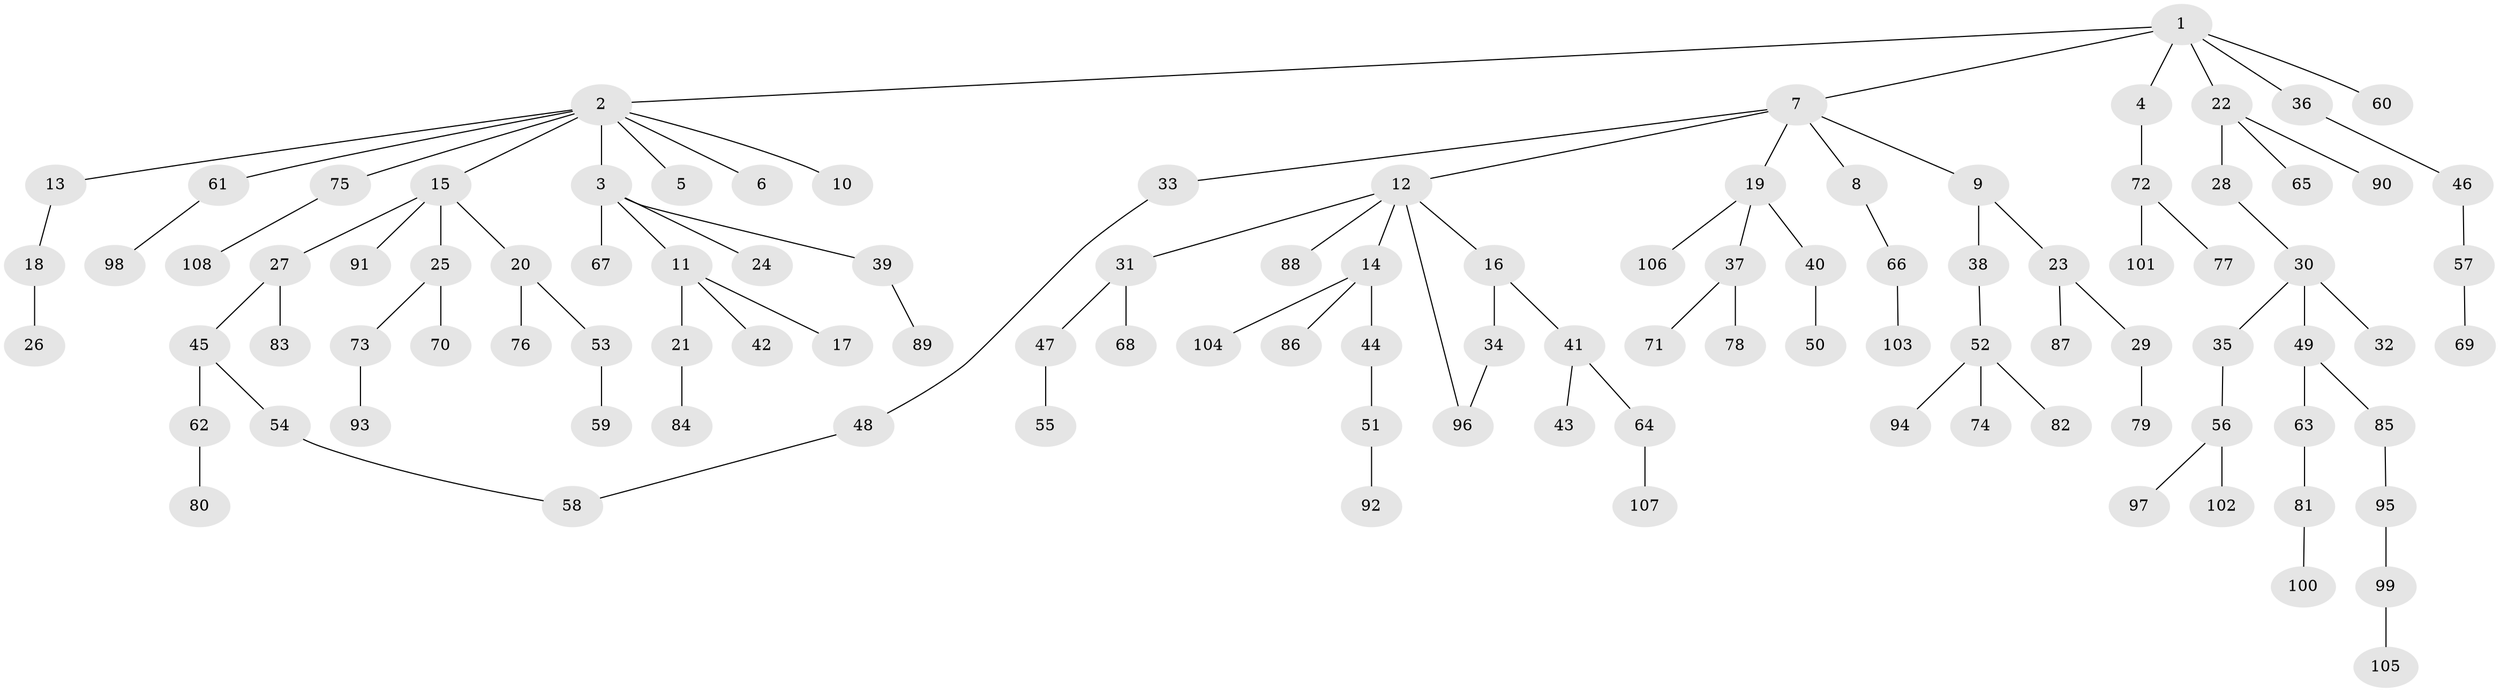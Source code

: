 // Generated by graph-tools (version 1.1) at 2025/25/03/09/25 03:25:31]
// undirected, 108 vertices, 109 edges
graph export_dot {
graph [start="1"]
  node [color=gray90,style=filled];
  1;
  2;
  3;
  4;
  5;
  6;
  7;
  8;
  9;
  10;
  11;
  12;
  13;
  14;
  15;
  16;
  17;
  18;
  19;
  20;
  21;
  22;
  23;
  24;
  25;
  26;
  27;
  28;
  29;
  30;
  31;
  32;
  33;
  34;
  35;
  36;
  37;
  38;
  39;
  40;
  41;
  42;
  43;
  44;
  45;
  46;
  47;
  48;
  49;
  50;
  51;
  52;
  53;
  54;
  55;
  56;
  57;
  58;
  59;
  60;
  61;
  62;
  63;
  64;
  65;
  66;
  67;
  68;
  69;
  70;
  71;
  72;
  73;
  74;
  75;
  76;
  77;
  78;
  79;
  80;
  81;
  82;
  83;
  84;
  85;
  86;
  87;
  88;
  89;
  90;
  91;
  92;
  93;
  94;
  95;
  96;
  97;
  98;
  99;
  100;
  101;
  102;
  103;
  104;
  105;
  106;
  107;
  108;
  1 -- 2;
  1 -- 4;
  1 -- 7;
  1 -- 22;
  1 -- 36;
  1 -- 60;
  2 -- 3;
  2 -- 5;
  2 -- 6;
  2 -- 10;
  2 -- 13;
  2 -- 15;
  2 -- 61;
  2 -- 75;
  3 -- 11;
  3 -- 24;
  3 -- 39;
  3 -- 67;
  4 -- 72;
  7 -- 8;
  7 -- 9;
  7 -- 12;
  7 -- 19;
  7 -- 33;
  8 -- 66;
  9 -- 23;
  9 -- 38;
  11 -- 17;
  11 -- 21;
  11 -- 42;
  12 -- 14;
  12 -- 16;
  12 -- 31;
  12 -- 88;
  12 -- 96;
  13 -- 18;
  14 -- 44;
  14 -- 86;
  14 -- 104;
  15 -- 20;
  15 -- 25;
  15 -- 27;
  15 -- 91;
  16 -- 34;
  16 -- 41;
  18 -- 26;
  19 -- 37;
  19 -- 40;
  19 -- 106;
  20 -- 53;
  20 -- 76;
  21 -- 84;
  22 -- 28;
  22 -- 65;
  22 -- 90;
  23 -- 29;
  23 -- 87;
  25 -- 70;
  25 -- 73;
  27 -- 45;
  27 -- 83;
  28 -- 30;
  29 -- 79;
  30 -- 32;
  30 -- 35;
  30 -- 49;
  31 -- 47;
  31 -- 68;
  33 -- 48;
  34 -- 96;
  35 -- 56;
  36 -- 46;
  37 -- 71;
  37 -- 78;
  38 -- 52;
  39 -- 89;
  40 -- 50;
  41 -- 43;
  41 -- 64;
  44 -- 51;
  45 -- 54;
  45 -- 62;
  46 -- 57;
  47 -- 55;
  48 -- 58;
  49 -- 63;
  49 -- 85;
  51 -- 92;
  52 -- 74;
  52 -- 82;
  52 -- 94;
  53 -- 59;
  54 -- 58;
  56 -- 97;
  56 -- 102;
  57 -- 69;
  61 -- 98;
  62 -- 80;
  63 -- 81;
  64 -- 107;
  66 -- 103;
  72 -- 77;
  72 -- 101;
  73 -- 93;
  75 -- 108;
  81 -- 100;
  85 -- 95;
  95 -- 99;
  99 -- 105;
}
